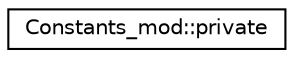 digraph "Graphical Class Hierarchy"
{
 // LATEX_PDF_SIZE
  edge [fontname="Helvetica",fontsize="10",labelfontname="Helvetica",labelfontsize="10"];
  node [fontname="Helvetica",fontsize="10",shape=record];
  rankdir="LR";
  Node0 [label="Constants_mod::private",height=0.2,width=0.4,color="black", fillcolor="white", style="filled",URL="$structConstants__mod_1_1private.html",tooltip=" "];
}
